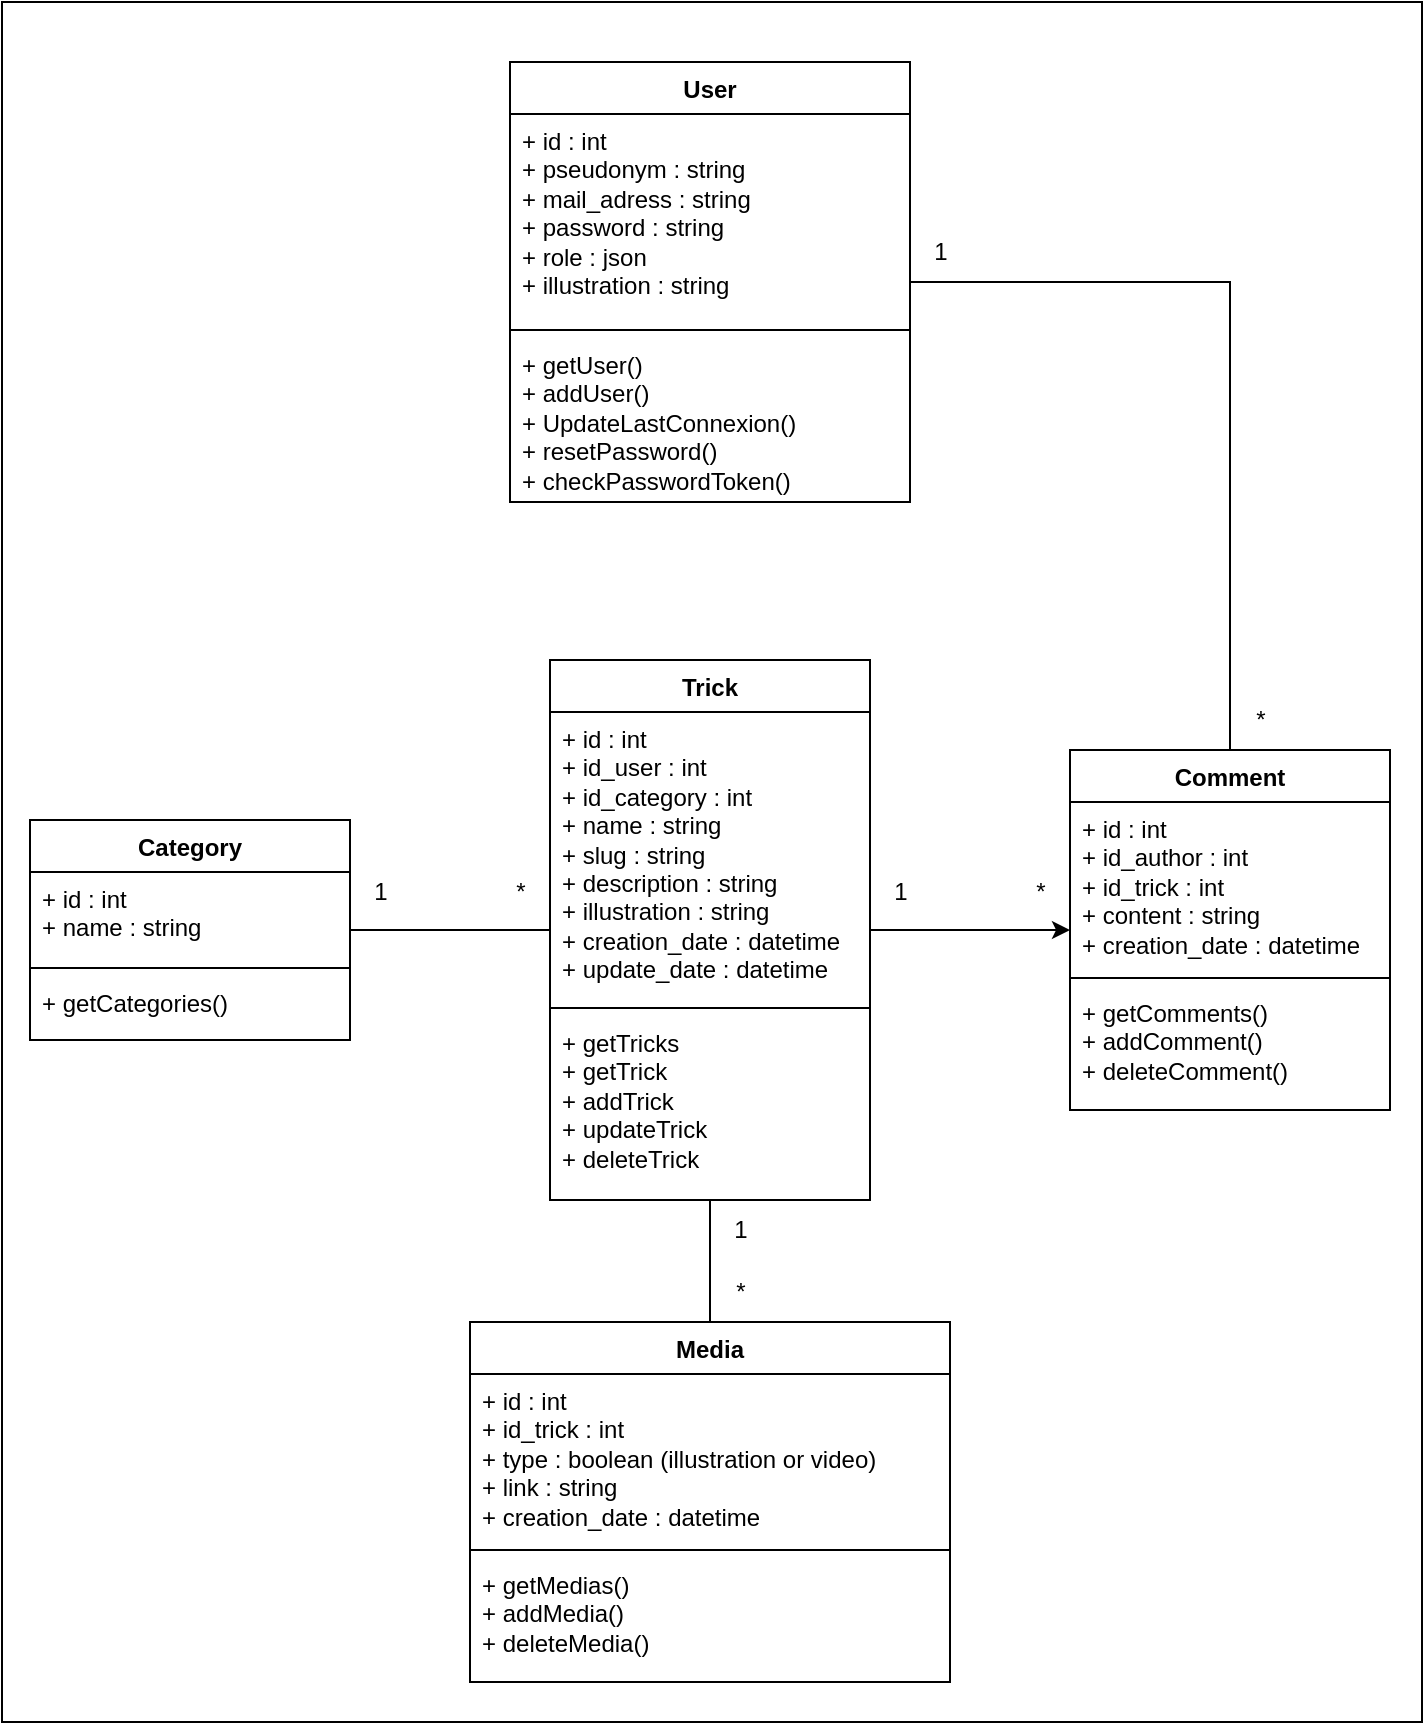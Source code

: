 <mxfile version="21.6.5" type="device">
  <diagram name="Page-1" id="kaoYOqhvuLUMERpKKi9R">
    <mxGraphModel dx="1185" dy="-537" grid="1" gridSize="10" guides="1" tooltips="1" connect="1" arrows="1" fold="1" page="1" pageScale="1" pageWidth="827" pageHeight="1169" math="0" shadow="0">
      <root>
        <mxCell id="0" />
        <mxCell id="1" parent="0" />
        <mxCell id="oAuCq6BkKggLuHPVJUeQ-19" value="" style="rounded=0;whiteSpace=wrap;html=1;movable=1;resizable=1;rotatable=1;deletable=1;editable=1;locked=0;connectable=1;labelBackgroundColor=none;" parent="1" vertex="1">
          <mxGeometry x="60" y="1340" width="710" height="860" as="geometry" />
        </mxCell>
        <mxCell id="7pwwrW8SkEieM3p2LjNU-1" value="Media" style="swimlane;fontStyle=1;align=center;verticalAlign=top;childLayout=stackLayout;horizontal=1;startSize=26;horizontalStack=0;resizeParent=1;resizeParentMax=0;resizeLast=0;collapsible=1;marginBottom=0;whiteSpace=wrap;html=1;" parent="1" vertex="1">
          <mxGeometry x="294" y="2000" width="240" height="180" as="geometry" />
        </mxCell>
        <mxCell id="7pwwrW8SkEieM3p2LjNU-2" value="&lt;div&gt;+ id : int&lt;/div&gt;&lt;div&gt;+ id_trick : int&lt;br&gt;&lt;/div&gt;&lt;div&gt;+ type : boolean (illustration or video)&lt;br&gt;&lt;/div&gt;&lt;div&gt;+ link : string&lt;/div&gt;&lt;div&gt;+ creation_date : datetime&lt;/div&gt;&lt;div&gt;&lt;br&gt;&lt;/div&gt;" style="text;strokeColor=none;fillColor=none;align=left;verticalAlign=top;spacingLeft=4;spacingRight=4;overflow=hidden;rotatable=0;points=[[0,0.5],[1,0.5]];portConstraint=eastwest;whiteSpace=wrap;html=1;" parent="7pwwrW8SkEieM3p2LjNU-1" vertex="1">
          <mxGeometry y="26" width="240" height="84" as="geometry" />
        </mxCell>
        <mxCell id="7pwwrW8SkEieM3p2LjNU-3" value="" style="line;strokeWidth=1;fillColor=none;align=left;verticalAlign=middle;spacingTop=-1;spacingLeft=3;spacingRight=3;rotatable=0;labelPosition=right;points=[];portConstraint=eastwest;strokeColor=inherit;" parent="7pwwrW8SkEieM3p2LjNU-1" vertex="1">
          <mxGeometry y="110" width="240" height="8" as="geometry" />
        </mxCell>
        <mxCell id="7pwwrW8SkEieM3p2LjNU-4" value="&lt;div&gt;+ getMedias()&lt;/div&gt;&lt;div&gt;+ addMedia()&lt;/div&gt;&lt;div&gt;+ deleteMedia()&lt;/div&gt;" style="text;strokeColor=none;fillColor=none;align=left;verticalAlign=top;spacingLeft=4;spacingRight=4;overflow=hidden;rotatable=0;points=[[0,0.5],[1,0.5]];portConstraint=eastwest;whiteSpace=wrap;html=1;" parent="7pwwrW8SkEieM3p2LjNU-1" vertex="1">
          <mxGeometry y="118" width="240" height="62" as="geometry" />
        </mxCell>
        <mxCell id="oAuCq6BkKggLuHPVJUeQ-8" style="edgeStyle=orthogonalEdgeStyle;rounded=0;orthogonalLoop=1;jettySize=auto;html=1;endArrow=none;endFill=0;" parent="1" source="7pwwrW8SkEieM3p2LjNU-5" target="7pwwrW8SkEieM3p2LjNU-13" edge="1">
          <mxGeometry relative="1" as="geometry" />
        </mxCell>
        <mxCell id="7pwwrW8SkEieM3p2LjNU-5" value="User" style="swimlane;fontStyle=1;align=center;verticalAlign=top;childLayout=stackLayout;horizontal=1;startSize=26;horizontalStack=0;resizeParent=1;resizeParentMax=0;resizeLast=0;collapsible=1;marginBottom=0;whiteSpace=wrap;html=1;" parent="1" vertex="1">
          <mxGeometry x="314" y="1370" width="200" height="220" as="geometry" />
        </mxCell>
        <mxCell id="7pwwrW8SkEieM3p2LjNU-6" value="&lt;div&gt;+ id : int&lt;/div&gt;&lt;div&gt;+ pseudonym : string&lt;br&gt;&lt;/div&gt;&lt;div&gt;+ mail_adress : string&lt;br&gt;&lt;/div&gt;&lt;div&gt;+ password : string&lt;/div&gt;&lt;div&gt;+ role : json&lt;/div&gt;&lt;div&gt;+ illustration : string&lt;br&gt;&lt;/div&gt;&lt;div&gt;&lt;br&gt;&lt;/div&gt;" style="text;strokeColor=none;fillColor=none;align=left;verticalAlign=top;spacingLeft=4;spacingRight=4;overflow=hidden;rotatable=0;points=[[0,0.5],[1,0.5]];portConstraint=eastwest;whiteSpace=wrap;html=1;" parent="7pwwrW8SkEieM3p2LjNU-5" vertex="1">
          <mxGeometry y="26" width="200" height="104" as="geometry" />
        </mxCell>
        <mxCell id="7pwwrW8SkEieM3p2LjNU-7" value="" style="line;strokeWidth=1;fillColor=none;align=left;verticalAlign=middle;spacingTop=-1;spacingLeft=3;spacingRight=3;rotatable=0;labelPosition=right;points=[];portConstraint=eastwest;strokeColor=inherit;" parent="7pwwrW8SkEieM3p2LjNU-5" vertex="1">
          <mxGeometry y="130" width="200" height="8" as="geometry" />
        </mxCell>
        <mxCell id="7pwwrW8SkEieM3p2LjNU-8" value="+ getUser()&lt;br&gt;&lt;div&gt;+ addUser()&lt;/div&gt;+ UpdateLastConnexion()&lt;div&gt;+ resetPassword()&lt;/div&gt;&lt;div&gt;+ checkPasswordToken()&lt;/div&gt;" style="text;strokeColor=none;fillColor=none;align=left;verticalAlign=top;spacingLeft=4;spacingRight=4;overflow=hidden;rotatable=0;points=[[0,0.5],[1,0.5]];portConstraint=eastwest;whiteSpace=wrap;html=1;" parent="7pwwrW8SkEieM3p2LjNU-5" vertex="1">
          <mxGeometry y="138" width="200" height="82" as="geometry" />
        </mxCell>
        <mxCell id="oAuCq6BkKggLuHPVJUeQ-11" style="edgeStyle=orthogonalEdgeStyle;rounded=0;orthogonalLoop=1;jettySize=auto;html=1;endArrow=none;endFill=0;" parent="1" source="7pwwrW8SkEieM3p2LjNU-9" target="oAuCq6BkKggLuHPVJUeQ-1" edge="1">
          <mxGeometry relative="1" as="geometry" />
        </mxCell>
        <mxCell id="oAuCq6BkKggLuHPVJUeQ-14" style="edgeStyle=orthogonalEdgeStyle;rounded=0;orthogonalLoop=1;jettySize=auto;html=1;endArrow=none;endFill=0;" parent="1" source="7pwwrW8SkEieM3p2LjNU-9" target="7pwwrW8SkEieM3p2LjNU-1" edge="1">
          <mxGeometry relative="1" as="geometry" />
        </mxCell>
        <mxCell id="oAuCq6BkKggLuHPVJUeQ-20" style="edgeStyle=orthogonalEdgeStyle;rounded=0;orthogonalLoop=1;jettySize=auto;html=1;" parent="1" source="7pwwrW8SkEieM3p2LjNU-9" target="7pwwrW8SkEieM3p2LjNU-13" edge="1">
          <mxGeometry relative="1" as="geometry" />
        </mxCell>
        <mxCell id="7pwwrW8SkEieM3p2LjNU-9" value="Trick" style="swimlane;fontStyle=1;align=center;verticalAlign=top;childLayout=stackLayout;horizontal=1;startSize=26;horizontalStack=0;resizeParent=1;resizeParentMax=0;resizeLast=0;collapsible=1;marginBottom=0;whiteSpace=wrap;html=1;" parent="1" vertex="1">
          <mxGeometry x="334" y="1669" width="160" height="270" as="geometry" />
        </mxCell>
        <mxCell id="7pwwrW8SkEieM3p2LjNU-10" value="&lt;div&gt;+ id : int&lt;/div&gt;&lt;div&gt;+ id_user : int&lt;br&gt;&lt;/div&gt;&lt;div&gt;+ id_category : int&lt;br&gt;&lt;/div&gt;&lt;div&gt;+ name : string&lt;/div&gt;&lt;div&gt;+ slug : string&lt;/div&gt;&lt;div&gt;+ description : string&lt;/div&gt;&lt;div&gt;+ illustration : string&lt;br&gt;&lt;/div&gt;&lt;div&gt;+ creation_date : datetime&lt;/div&gt;&lt;div&gt;+ update_date : datetime&lt;br&gt;&lt;/div&gt;&lt;div&gt;&lt;br&gt;&lt;/div&gt;" style="text;strokeColor=none;fillColor=none;align=left;verticalAlign=top;spacingLeft=4;spacingRight=4;overflow=hidden;rotatable=0;points=[[0,0.5],[1,0.5]];portConstraint=eastwest;whiteSpace=wrap;html=1;" parent="7pwwrW8SkEieM3p2LjNU-9" vertex="1">
          <mxGeometry y="26" width="160" height="144" as="geometry" />
        </mxCell>
        <mxCell id="7pwwrW8SkEieM3p2LjNU-11" value="" style="line;strokeWidth=1;fillColor=none;align=left;verticalAlign=middle;spacingTop=-1;spacingLeft=3;spacingRight=3;rotatable=0;labelPosition=right;points=[];portConstraint=eastwest;strokeColor=inherit;" parent="7pwwrW8SkEieM3p2LjNU-9" vertex="1">
          <mxGeometry y="170" width="160" height="8" as="geometry" />
        </mxCell>
        <mxCell id="7pwwrW8SkEieM3p2LjNU-12" value="&lt;div&gt;+ getTricks&lt;/div&gt;&lt;div&gt;+ getTrick&lt;/div&gt;&lt;div&gt;+ addTrick&lt;/div&gt;&lt;div&gt;+ updateTrick&lt;/div&gt;&lt;div&gt;+ deleteTrick&lt;/div&gt;" style="text;strokeColor=none;fillColor=none;align=left;verticalAlign=top;spacingLeft=4;spacingRight=4;overflow=hidden;rotatable=0;points=[[0,0.5],[1,0.5]];portConstraint=eastwest;whiteSpace=wrap;html=1;" parent="7pwwrW8SkEieM3p2LjNU-9" vertex="1">
          <mxGeometry y="178" width="160" height="92" as="geometry" />
        </mxCell>
        <mxCell id="7pwwrW8SkEieM3p2LjNU-13" value="Comment" style="swimlane;fontStyle=1;align=center;verticalAlign=top;childLayout=stackLayout;horizontal=1;startSize=26;horizontalStack=0;resizeParent=1;resizeParentMax=0;resizeLast=0;collapsible=1;marginBottom=0;whiteSpace=wrap;html=1;" parent="1" vertex="1">
          <mxGeometry x="594" y="1714" width="160" height="180" as="geometry" />
        </mxCell>
        <mxCell id="7pwwrW8SkEieM3p2LjNU-14" value="&lt;div&gt;+ id : int&lt;/div&gt;&lt;div&gt;+ id_author : int&lt;/div&gt;&lt;div&gt;+ id_trick : int&lt;br&gt;&lt;/div&gt;&lt;div&gt;+ content : string&lt;/div&gt;&lt;div&gt;+ creation_date : datetime&lt;/div&gt;&lt;div&gt;&lt;br&gt;&lt;/div&gt;" style="text;strokeColor=none;fillColor=none;align=left;verticalAlign=top;spacingLeft=4;spacingRight=4;overflow=hidden;rotatable=0;points=[[0,0.5],[1,0.5]];portConstraint=eastwest;whiteSpace=wrap;html=1;" parent="7pwwrW8SkEieM3p2LjNU-13" vertex="1">
          <mxGeometry y="26" width="160" height="84" as="geometry" />
        </mxCell>
        <mxCell id="7pwwrW8SkEieM3p2LjNU-15" value="" style="line;strokeWidth=1;fillColor=none;align=left;verticalAlign=middle;spacingTop=-1;spacingLeft=3;spacingRight=3;rotatable=0;labelPosition=right;points=[];portConstraint=eastwest;strokeColor=inherit;" parent="7pwwrW8SkEieM3p2LjNU-13" vertex="1">
          <mxGeometry y="110" width="160" height="8" as="geometry" />
        </mxCell>
        <mxCell id="7pwwrW8SkEieM3p2LjNU-16" value="&lt;div&gt;+ getComments()&lt;/div&gt;&lt;div&gt;+ addComment()&lt;/div&gt;&lt;div&gt;+ deleteComment()&lt;/div&gt;" style="text;strokeColor=none;fillColor=none;align=left;verticalAlign=top;spacingLeft=4;spacingRight=4;overflow=hidden;rotatable=0;points=[[0,0.5],[1,0.5]];portConstraint=eastwest;whiteSpace=wrap;html=1;" parent="7pwwrW8SkEieM3p2LjNU-13" vertex="1">
          <mxGeometry y="118" width="160" height="62" as="geometry" />
        </mxCell>
        <mxCell id="7pwwrW8SkEieM3p2LjNU-18" value="1" style="text;html=1;align=center;verticalAlign=middle;resizable=0;points=[];autosize=1;strokeColor=none;fillColor=none;" parent="1" vertex="1">
          <mxGeometry x="514" y="1450" width="30" height="30" as="geometry" />
        </mxCell>
        <mxCell id="7pwwrW8SkEieM3p2LjNU-19" value="*" style="text;html=1;align=center;verticalAlign=middle;resizable=0;points=[];autosize=1;strokeColor=none;fillColor=none;" parent="1" vertex="1">
          <mxGeometry x="674" y="1684" width="30" height="30" as="geometry" />
        </mxCell>
        <mxCell id="oAuCq6BkKggLuHPVJUeQ-1" value="Category" style="swimlane;fontStyle=1;align=center;verticalAlign=top;childLayout=stackLayout;horizontal=1;startSize=26;horizontalStack=0;resizeParent=1;resizeParentMax=0;resizeLast=0;collapsible=1;marginBottom=0;whiteSpace=wrap;html=1;" parent="1" vertex="1">
          <mxGeometry x="74" y="1749" width="160" height="110" as="geometry" />
        </mxCell>
        <mxCell id="oAuCq6BkKggLuHPVJUeQ-2" value="&lt;div&gt;+ id : int&lt;/div&gt;&lt;div&gt;+ name : string&lt;/div&gt;&lt;div&gt;&lt;br&gt;&lt;/div&gt;" style="text;strokeColor=none;fillColor=none;align=left;verticalAlign=top;spacingLeft=4;spacingRight=4;overflow=hidden;rotatable=0;points=[[0,0.5],[1,0.5]];portConstraint=eastwest;whiteSpace=wrap;html=1;" parent="oAuCq6BkKggLuHPVJUeQ-1" vertex="1">
          <mxGeometry y="26" width="160" height="44" as="geometry" />
        </mxCell>
        <mxCell id="oAuCq6BkKggLuHPVJUeQ-3" value="" style="line;strokeWidth=1;fillColor=none;align=left;verticalAlign=middle;spacingTop=-1;spacingLeft=3;spacingRight=3;rotatable=0;labelPosition=right;points=[];portConstraint=eastwest;strokeColor=inherit;" parent="oAuCq6BkKggLuHPVJUeQ-1" vertex="1">
          <mxGeometry y="70" width="160" height="8" as="geometry" />
        </mxCell>
        <mxCell id="oAuCq6BkKggLuHPVJUeQ-4" value="&lt;div&gt;+ getCategories()&lt;/div&gt;" style="text;strokeColor=none;fillColor=none;align=left;verticalAlign=top;spacingLeft=4;spacingRight=4;overflow=hidden;rotatable=0;points=[[0,0.5],[1,0.5]];portConstraint=eastwest;whiteSpace=wrap;html=1;" parent="oAuCq6BkKggLuHPVJUeQ-1" vertex="1">
          <mxGeometry y="78" width="160" height="32" as="geometry" />
        </mxCell>
        <mxCell id="oAuCq6BkKggLuHPVJUeQ-9" value="*" style="text;html=1;align=center;verticalAlign=middle;resizable=0;points=[];autosize=1;strokeColor=none;fillColor=none;" parent="1" vertex="1">
          <mxGeometry x="564" y="1770" width="30" height="30" as="geometry" />
        </mxCell>
        <mxCell id="oAuCq6BkKggLuHPVJUeQ-10" value="1" style="text;html=1;align=center;verticalAlign=middle;resizable=0;points=[];autosize=1;strokeColor=none;fillColor=none;" parent="1" vertex="1">
          <mxGeometry x="494" y="1770" width="30" height="30" as="geometry" />
        </mxCell>
        <mxCell id="oAuCq6BkKggLuHPVJUeQ-12" value="*" style="text;html=1;align=center;verticalAlign=middle;resizable=0;points=[];autosize=1;strokeColor=none;fillColor=none;" parent="1" vertex="1">
          <mxGeometry x="304" y="1770" width="30" height="30" as="geometry" />
        </mxCell>
        <mxCell id="oAuCq6BkKggLuHPVJUeQ-13" value="1" style="text;html=1;align=center;verticalAlign=middle;resizable=0;points=[];autosize=1;strokeColor=none;fillColor=none;" parent="1" vertex="1">
          <mxGeometry x="234" y="1770" width="30" height="30" as="geometry" />
        </mxCell>
        <mxCell id="oAuCq6BkKggLuHPVJUeQ-15" value="*" style="text;html=1;align=center;verticalAlign=middle;resizable=0;points=[];autosize=1;strokeColor=none;fillColor=none;" parent="1" vertex="1">
          <mxGeometry x="414" y="1970" width="30" height="30" as="geometry" />
        </mxCell>
        <mxCell id="oAuCq6BkKggLuHPVJUeQ-18" value="1" style="text;html=1;align=center;verticalAlign=middle;resizable=0;points=[];autosize=1;strokeColor=none;fillColor=none;" parent="1" vertex="1">
          <mxGeometry x="414" y="1939" width="30" height="30" as="geometry" />
        </mxCell>
      </root>
    </mxGraphModel>
  </diagram>
</mxfile>
